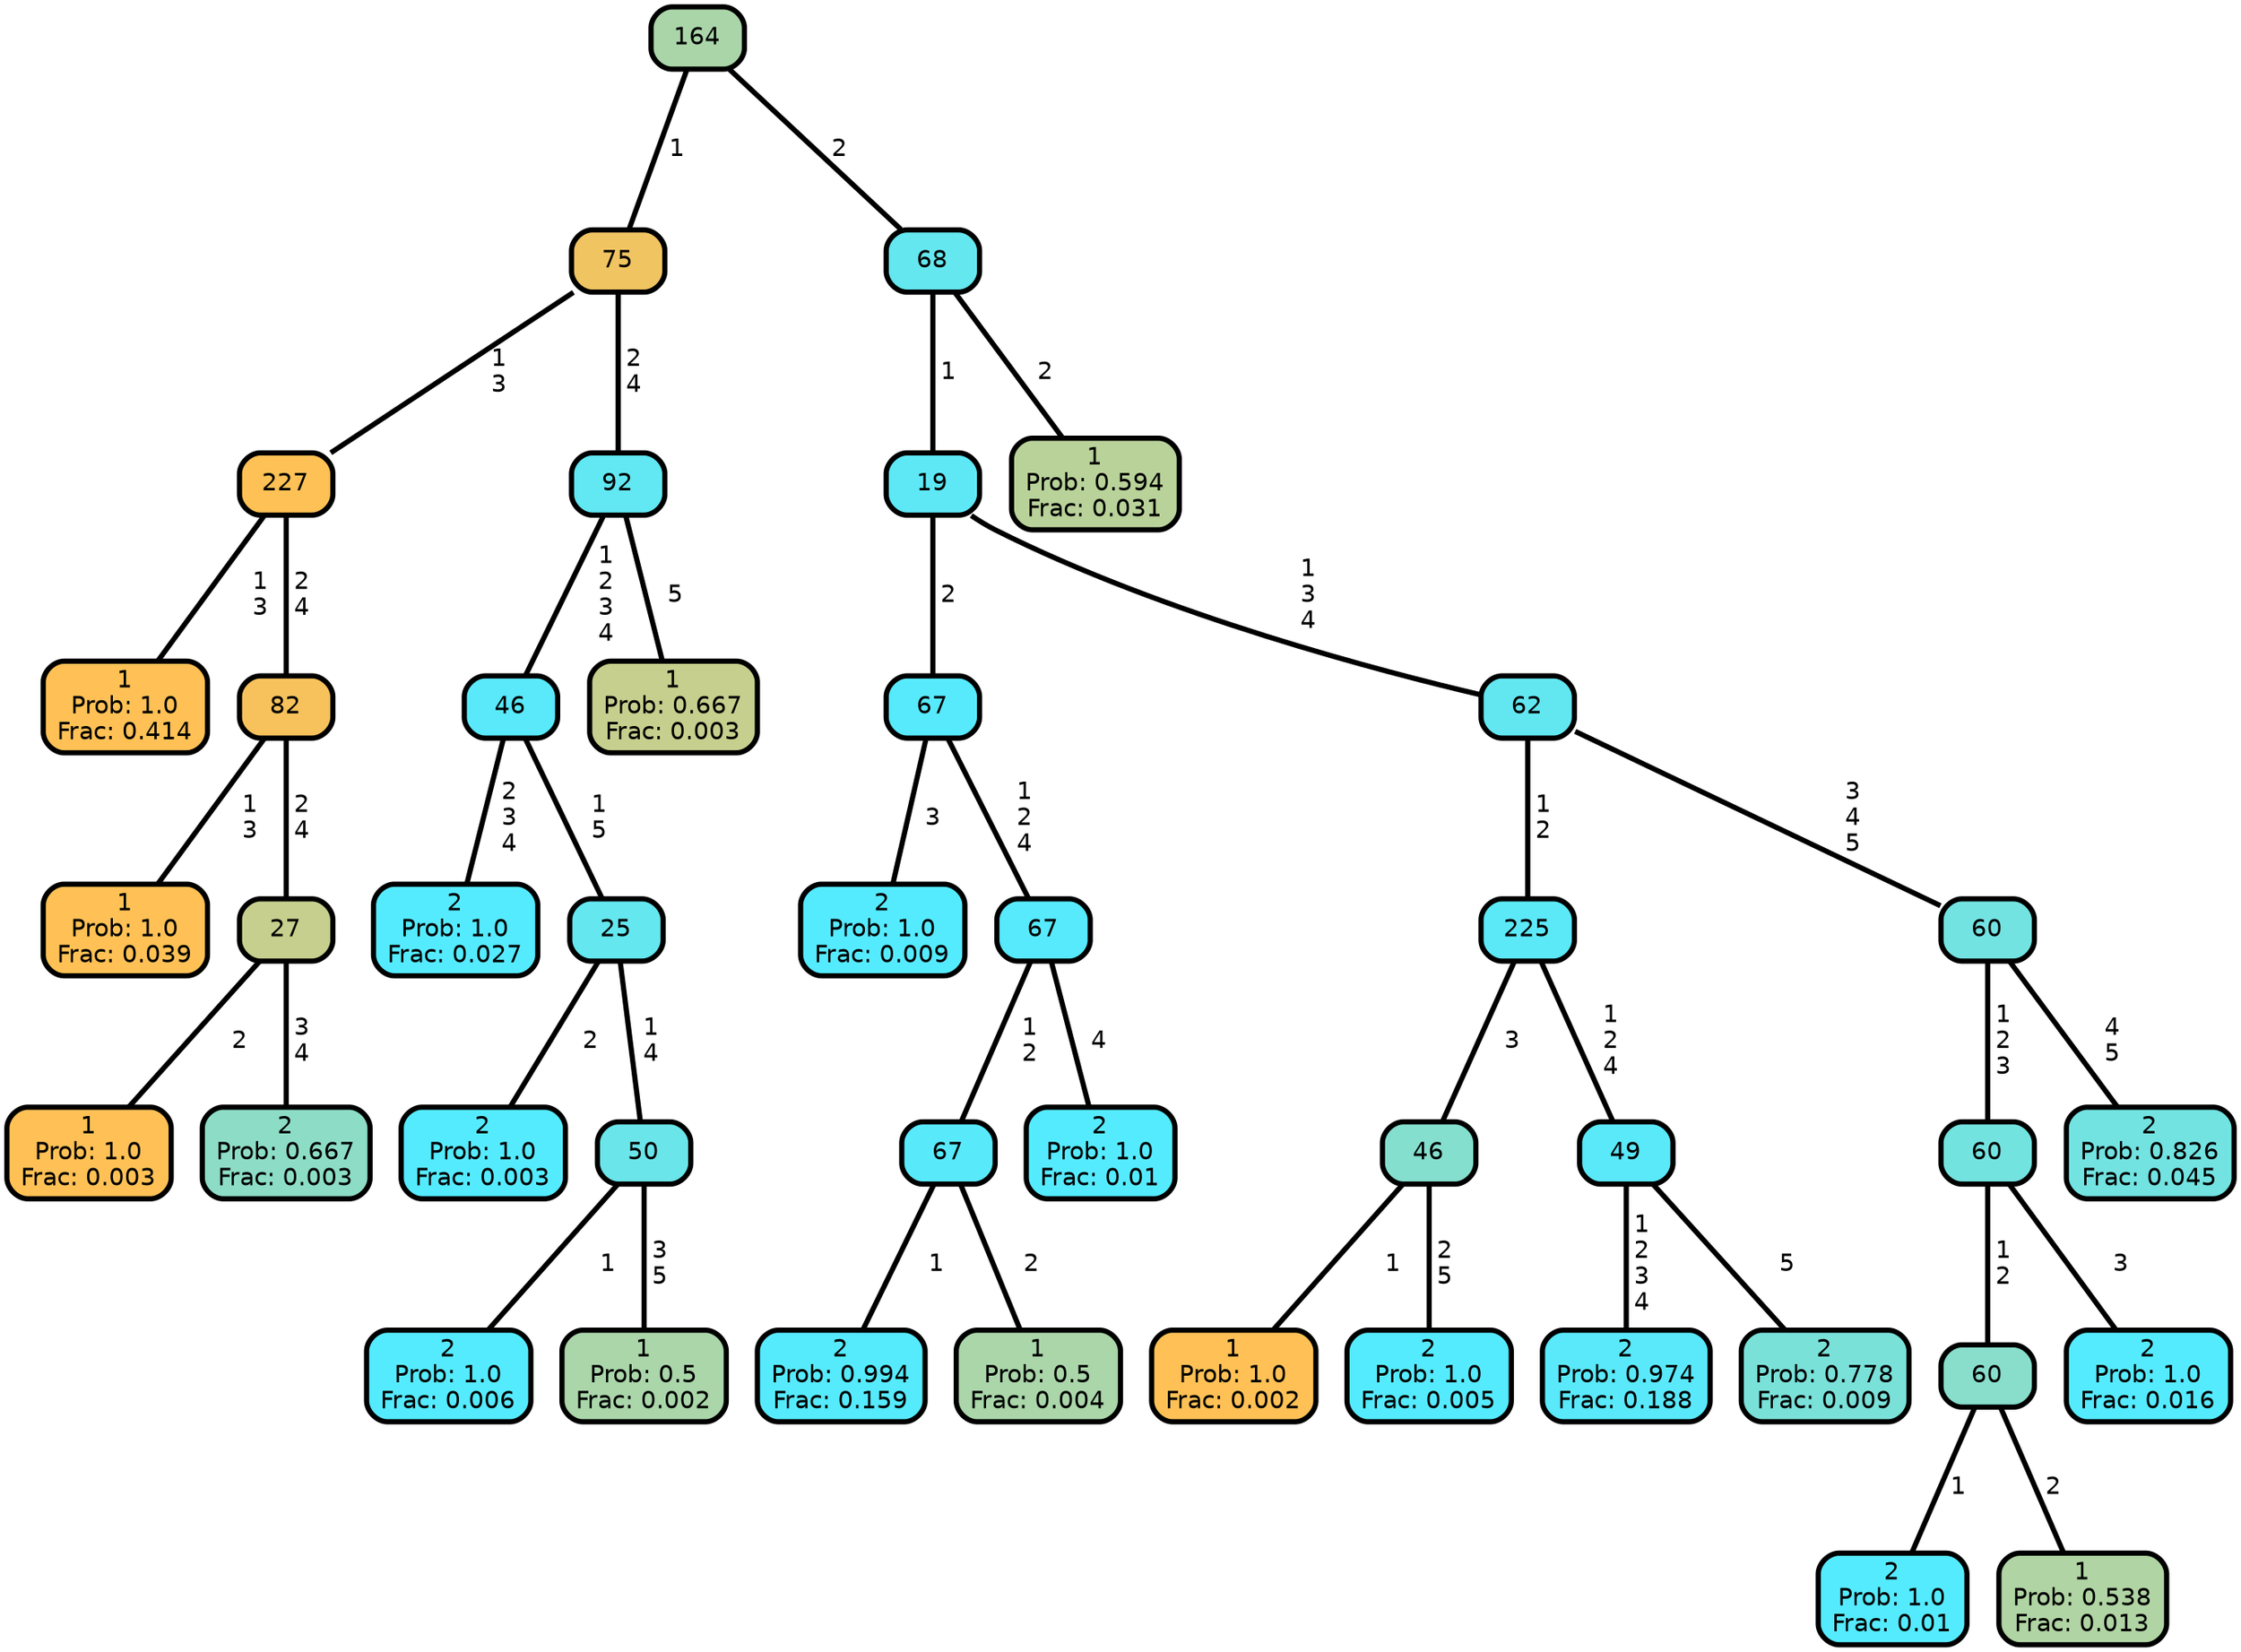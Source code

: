 graph Tree {
node [shape=box, style="filled, rounded",color="black",penwidth="3",fontcolor="black",                 fontname=helvetica] ;
graph [ranksep="0 equally", splines=straight,                 bgcolor=transparent, dpi=200] ;
edge [fontname=helvetica, color=black] ;
0 [label="1
Prob: 1.0
Frac: 0.414", fillcolor="#ffc155"] ;
1 [label="227", fillcolor="#fec155"] ;
2 [label="1
Prob: 1.0
Frac: 0.039", fillcolor="#ffc155"] ;
3 [label="82", fillcolor="#f7c25c"] ;
4 [label="1
Prob: 1.0
Frac: 0.003", fillcolor="#ffc155"] ;
5 [label="27", fillcolor="#c6cf8d"] ;
6 [label="2
Prob: 0.667
Frac: 0.003", fillcolor="#8dddc6"] ;
7 [label="75", fillcolor="#f1c462"] ;
8 [label="2
Prob: 1.0
Frac: 0.027", fillcolor="#55ebff"] ;
9 [label="46", fillcolor="#59e9fa"] ;
10 [label="2
Prob: 1.0
Frac: 0.003", fillcolor="#55ebff"] ;
11 [label="25", fillcolor="#64e7ef"] ;
12 [label="2
Prob: 1.0
Frac: 0.006", fillcolor="#55ebff"] ;
13 [label="50", fillcolor="#6ae5e9"] ;
14 [label="1
Prob: 0.5
Frac: 0.002", fillcolor="#aad6aa"] ;
15 [label="92", fillcolor="#61e8f2"] ;
16 [label="1
Prob: 0.667
Frac: 0.003", fillcolor="#c6cf8d"] ;
17 [label="164", fillcolor="#aad5a9"] ;
18 [label="2
Prob: 1.0
Frac: 0.009", fillcolor="#55ebff"] ;
19 [label="67", fillcolor="#57eafc"] ;
20 [label="2
Prob: 0.994
Frac: 0.159", fillcolor="#56eafd"] ;
21 [label="67", fillcolor="#58eafb"] ;
22 [label="1
Prob: 0.5
Frac: 0.004", fillcolor="#aad6aa"] ;
23 [label="67", fillcolor="#57eafc"] ;
24 [label="2
Prob: 1.0
Frac: 0.01", fillcolor="#55ebff"] ;
25 [label="19", fillcolor="#5ee8f5"] ;
26 [label="1
Prob: 1.0
Frac: 0.002", fillcolor="#ffc155"] ;
27 [label="46", fillcolor="#85dfce"] ;
28 [label="2
Prob: 1.0
Frac: 0.005", fillcolor="#55ebff"] ;
29 [label="225", fillcolor="#5ce9f7"] ;
30 [label="2
Prob: 0.974
Frac: 0.188", fillcolor="#59e9fa"] ;
31 [label="49", fillcolor="#5ae9f9"] ;
32 [label="2
Prob: 0.778
Frac: 0.009", fillcolor="#7ae1d9"] ;
33 [label="62", fillcolor="#62e7f1"] ;
34 [label="2
Prob: 1.0
Frac: 0.01", fillcolor="#55ebff"] ;
35 [label="60", fillcolor="#88decb"] ;
36 [label="1
Prob: 0.538
Frac: 0.013", fillcolor="#b0d4a3"] ;
37 [label="60", fillcolor="#73e3e0"] ;
38 [label="2
Prob: 1.0
Frac: 0.016", fillcolor="#55ebff"] ;
39 [label="60", fillcolor="#73e3e1"] ;
40 [label="2
Prob: 0.826
Frac: 0.045", fillcolor="#72e3e1"] ;
41 [label="68", fillcolor="#64e7ef"] ;
42 [label="1
Prob: 0.594
Frac: 0.031", fillcolor="#b9d29a"] ;
1 -- 0 [label=" 1\n 3",penwidth=3] ;
1 -- 3 [label=" 2\n 4",penwidth=3] ;
3 -- 2 [label=" 1\n 3",penwidth=3] ;
3 -- 5 [label=" 2\n 4",penwidth=3] ;
5 -- 4 [label=" 2",penwidth=3] ;
5 -- 6 [label=" 3\n 4",penwidth=3] ;
7 -- 1 [label=" 1\n 3",penwidth=3] ;
7 -- 15 [label=" 2\n 4",penwidth=3] ;
9 -- 8 [label=" 2\n 3\n 4",penwidth=3] ;
9 -- 11 [label=" 1\n 5",penwidth=3] ;
11 -- 10 [label=" 2",penwidth=3] ;
11 -- 13 [label=" 1\n 4",penwidth=3] ;
13 -- 12 [label=" 1",penwidth=3] ;
13 -- 14 [label=" 3\n 5",penwidth=3] ;
15 -- 9 [label=" 1\n 2\n 3\n 4",penwidth=3] ;
15 -- 16 [label=" 5",penwidth=3] ;
17 -- 7 [label=" 1",penwidth=3] ;
17 -- 41 [label=" 2",penwidth=3] ;
19 -- 18 [label=" 3",penwidth=3] ;
19 -- 23 [label=" 1\n 2\n 4",penwidth=3] ;
21 -- 20 [label=" 1",penwidth=3] ;
21 -- 22 [label=" 2",penwidth=3] ;
23 -- 21 [label=" 1\n 2",penwidth=3] ;
23 -- 24 [label=" 4",penwidth=3] ;
25 -- 19 [label=" 2",penwidth=3] ;
25 -- 33 [label=" 1\n 3\n 4",penwidth=3] ;
27 -- 26 [label=" 1",penwidth=3] ;
27 -- 28 [label=" 2\n 5",penwidth=3] ;
29 -- 27 [label=" 3",penwidth=3] ;
29 -- 31 [label=" 1\n 2\n 4",penwidth=3] ;
31 -- 30 [label=" 1\n 2\n 3\n 4",penwidth=3] ;
31 -- 32 [label=" 5",penwidth=3] ;
33 -- 29 [label=" 1\n 2",penwidth=3] ;
33 -- 39 [label=" 3\n 4\n 5",penwidth=3] ;
35 -- 34 [label=" 1",penwidth=3] ;
35 -- 36 [label=" 2",penwidth=3] ;
37 -- 35 [label=" 1\n 2",penwidth=3] ;
37 -- 38 [label=" 3",penwidth=3] ;
39 -- 37 [label=" 1\n 2\n 3",penwidth=3] ;
39 -- 40 [label=" 4\n 5",penwidth=3] ;
41 -- 25 [label=" 1",penwidth=3] ;
41 -- 42 [label=" 2",penwidth=3] ;
{rank = same;}}